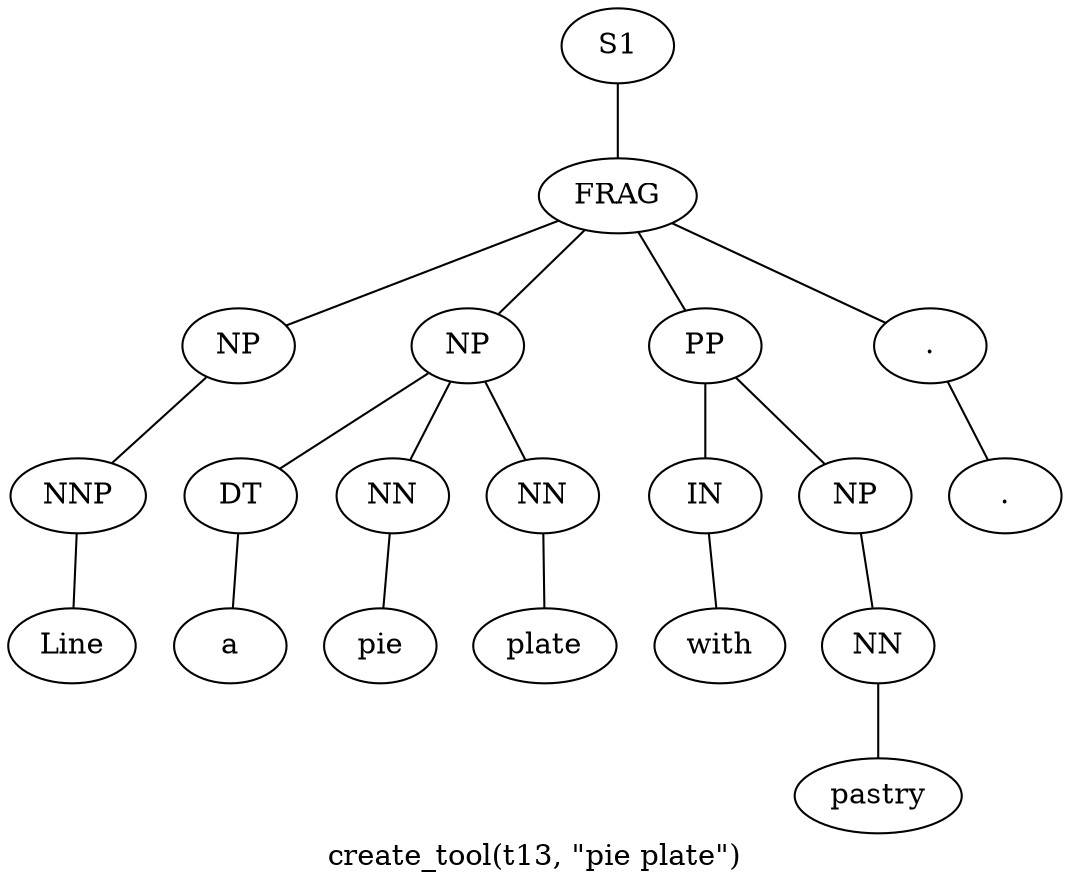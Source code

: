 graph SyntaxGraph {
	label = "create_tool(t13, \"pie plate\")";
	Node0 [label="S1"];
	Node1 [label="FRAG"];
	Node2 [label="NP"];
	Node3 [label="NNP"];
	Node4 [label="Line"];
	Node5 [label="NP"];
	Node6 [label="DT"];
	Node7 [label="a"];
	Node8 [label="NN"];
	Node9 [label="pie"];
	Node10 [label="NN"];
	Node11 [label="plate"];
	Node12 [label="PP"];
	Node13 [label="IN"];
	Node14 [label="with"];
	Node15 [label="NP"];
	Node16 [label="NN"];
	Node17 [label="pastry"];
	Node18 [label="."];
	Node19 [label="."];

	Node0 -- Node1;
	Node1 -- Node2;
	Node1 -- Node5;
	Node1 -- Node12;
	Node1 -- Node18;
	Node2 -- Node3;
	Node3 -- Node4;
	Node5 -- Node6;
	Node5 -- Node8;
	Node5 -- Node10;
	Node6 -- Node7;
	Node8 -- Node9;
	Node10 -- Node11;
	Node12 -- Node13;
	Node12 -- Node15;
	Node13 -- Node14;
	Node15 -- Node16;
	Node16 -- Node17;
	Node18 -- Node19;
}